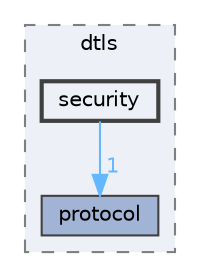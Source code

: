 digraph "include/dtls/security"
{
 // LATEX_PDF_SIZE
  bgcolor="transparent";
  edge [fontname=Helvetica,fontsize=10,labelfontname=Helvetica,labelfontsize=10];
  node [fontname=Helvetica,fontsize=10,shape=box,height=0.2,width=0.4];
  compound=true
  subgraph clusterdir_6bb4f32e410c2a9faa3813982937f2b2 {
    graph [ bgcolor="#edf0f7", pencolor="grey50", label="dtls", fontname=Helvetica,fontsize=10 style="filled,dashed", URL="dir_6bb4f32e410c2a9faa3813982937f2b2.html",tooltip=""]
  dir_fd3681fcd11d110232e794f30656e59d [label="protocol", fillcolor="#a2b4d6", color="grey25", style="filled", URL="dir_fd3681fcd11d110232e794f30656e59d.html",tooltip=""];
  dir_cc3c8f2c55a3609eaef14a8db62bcb8a [label="security", fillcolor="#edf0f7", color="grey25", style="filled,bold", URL="dir_cc3c8f2c55a3609eaef14a8db62bcb8a.html",tooltip=""];
  }
  dir_cc3c8f2c55a3609eaef14a8db62bcb8a->dir_fd3681fcd11d110232e794f30656e59d [headlabel="1", labeldistance=1.5 headhref="dir_000018_000016.html" href="dir_000018_000016.html" color="steelblue1" fontcolor="steelblue1"];
}
